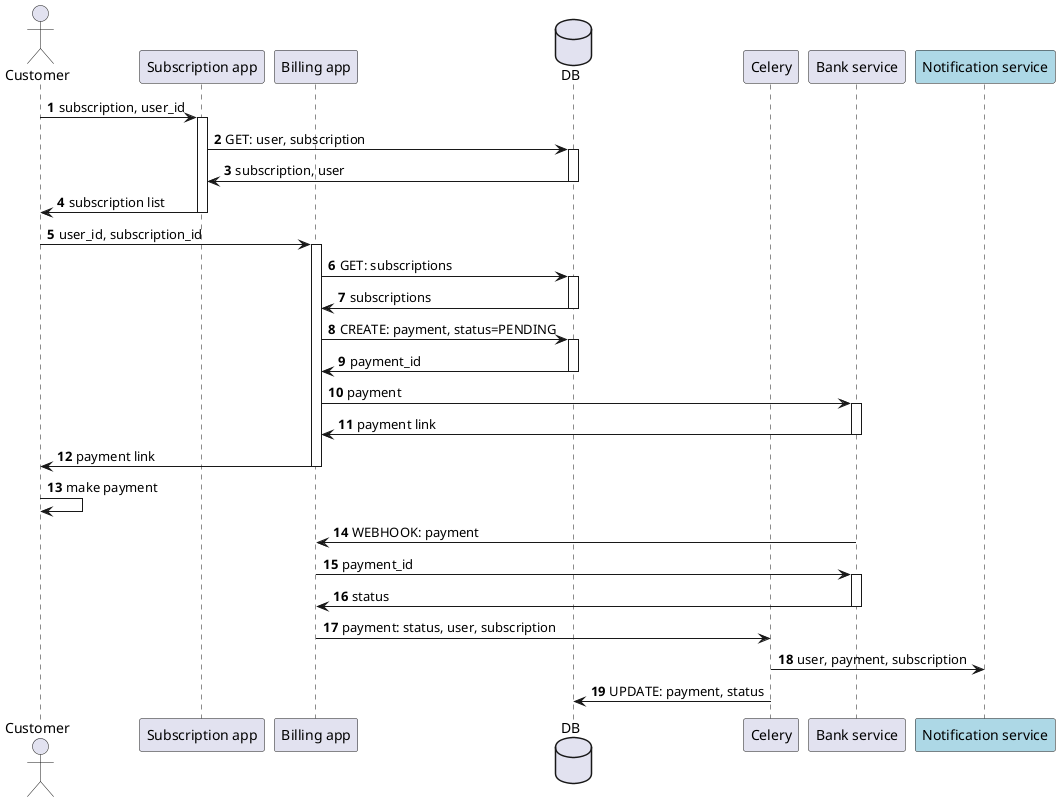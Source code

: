 @startuml
autonumber
actor customer as "Customer"
participant subscription_app as "Subscription app"
participant billing_app as "Billing app"
database db as "DB"
participant celery as "Celery"
participant bank_service as "Bank service"
participant notification_service as "Notification service" #LightBlue

customer -> subscription_app ++: subscription, user_id
subscription_app -> db ++: GET: user, subscription
db -> subscription_app --: subscription, user
subscription_app -> customer --: subscription list

customer -> billing_app ++: user_id, subscription_id
billing_app -> db ++: GET: subscriptions
db -> billing_app --: subscriptions
billing_app -> db ++: CREATE: payment, status=PENDING
db -> billing_app --: payment_id
billing_app -> bank_service ++: payment
bank_service -> billing_app --: payment link
billing_app -> customer --: payment link

customer -> customer: make payment

bank_service -> billing_app: WEBHOOK: payment
billing_app -> bank_service ++: payment_id
bank_service -> billing_app --: status
billing_app -> celery: payment: status, user, subscription
celery -> notification_service: user, payment, subscription
celery -> db: UPDATE: payment, status

@enduml